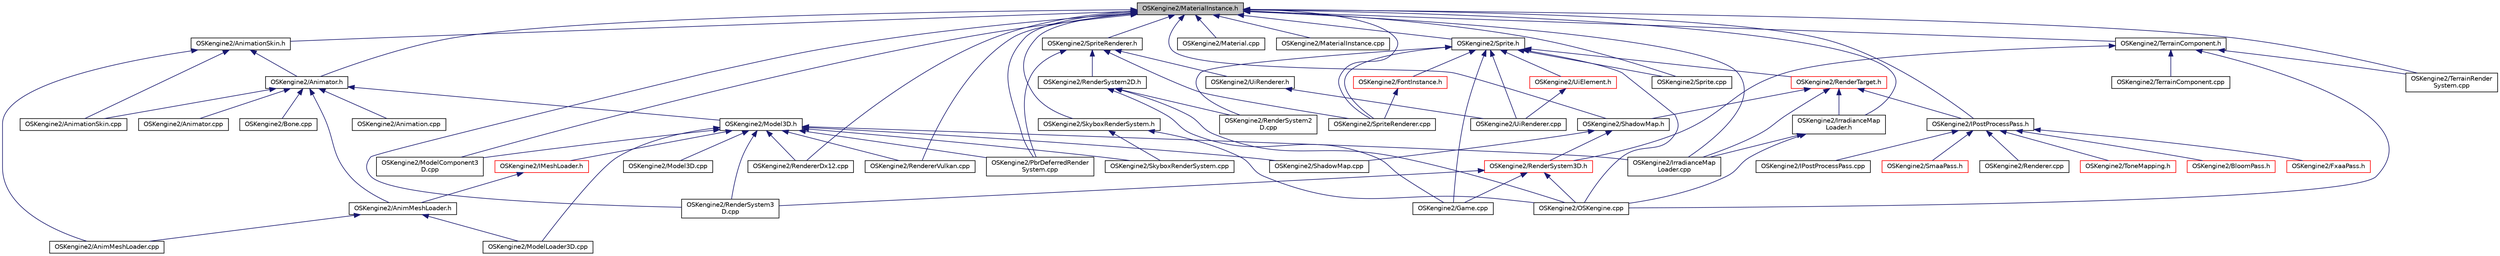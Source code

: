 digraph "OSKengine2/MaterialInstance.h"
{
 // LATEX_PDF_SIZE
  edge [fontname="Helvetica",fontsize="10",labelfontname="Helvetica",labelfontsize="10"];
  node [fontname="Helvetica",fontsize="10",shape=record];
  Node1 [label="OSKengine2/MaterialInstance.h",height=0.2,width=0.4,color="black", fillcolor="grey75", style="filled", fontcolor="black",tooltip=" "];
  Node1 -> Node2 [dir="back",color="midnightblue",fontsize="10",style="solid"];
  Node2 [label="OSKengine2/AnimationSkin.h",height=0.2,width=0.4,color="black", fillcolor="white", style="filled",URL="$_animation_skin_8h.html",tooltip=" "];
  Node2 -> Node3 [dir="back",color="midnightblue",fontsize="10",style="solid"];
  Node3 [label="OSKengine2/AnimMeshLoader.cpp",height=0.2,width=0.4,color="black", fillcolor="white", style="filled",URL="$_anim_mesh_loader_8cpp.html",tooltip=" "];
  Node2 -> Node4 [dir="back",color="midnightblue",fontsize="10",style="solid"];
  Node4 [label="OSKengine2/AnimationSkin.cpp",height=0.2,width=0.4,color="black", fillcolor="white", style="filled",URL="$_animation_skin_8cpp.html",tooltip=" "];
  Node2 -> Node5 [dir="back",color="midnightblue",fontsize="10",style="solid"];
  Node5 [label="OSKengine2/Animator.h",height=0.2,width=0.4,color="black", fillcolor="white", style="filled",URL="$_animator_8h.html",tooltip=" "];
  Node5 -> Node6 [dir="back",color="midnightblue",fontsize="10",style="solid"];
  Node6 [label="OSKengine2/AnimMeshLoader.h",height=0.2,width=0.4,color="black", fillcolor="white", style="filled",URL="$_anim_mesh_loader_8h.html",tooltip=" "];
  Node6 -> Node3 [dir="back",color="midnightblue",fontsize="10",style="solid"];
  Node6 -> Node7 [dir="back",color="midnightblue",fontsize="10",style="solid"];
  Node7 [label="OSKengine2/ModelLoader3D.cpp",height=0.2,width=0.4,color="black", fillcolor="white", style="filled",URL="$_model_loader3_d_8cpp.html",tooltip=" "];
  Node5 -> Node8 [dir="back",color="midnightblue",fontsize="10",style="solid"];
  Node8 [label="OSKengine2/Animation.cpp",height=0.2,width=0.4,color="black", fillcolor="white", style="filled",URL="$_animation_8cpp.html",tooltip=" "];
  Node5 -> Node4 [dir="back",color="midnightblue",fontsize="10",style="solid"];
  Node5 -> Node9 [dir="back",color="midnightblue",fontsize="10",style="solid"];
  Node9 [label="OSKengine2/Animator.cpp",height=0.2,width=0.4,color="black", fillcolor="white", style="filled",URL="$_animator_8cpp.html",tooltip=" "];
  Node5 -> Node10 [dir="back",color="midnightblue",fontsize="10",style="solid"];
  Node10 [label="OSKengine2/Bone.cpp",height=0.2,width=0.4,color="black", fillcolor="white", style="filled",URL="$_bone_8cpp.html",tooltip=" "];
  Node5 -> Node11 [dir="back",color="midnightblue",fontsize="10",style="solid"];
  Node11 [label="OSKengine2/Model3D.h",height=0.2,width=0.4,color="black", fillcolor="white", style="filled",URL="$_model3_d_8h.html",tooltip=" "];
  Node11 -> Node12 [dir="back",color="midnightblue",fontsize="10",style="solid"];
  Node12 [label="OSKengine2/IMeshLoader.h",height=0.2,width=0.4,color="red", fillcolor="white", style="filled",URL="$_i_mesh_loader_8h.html",tooltip=" "];
  Node12 -> Node6 [dir="back",color="midnightblue",fontsize="10",style="solid"];
  Node11 -> Node16 [dir="back",color="midnightblue",fontsize="10",style="solid"];
  Node16 [label="OSKengine2/IrradianceMap\lLoader.cpp",height=0.2,width=0.4,color="black", fillcolor="white", style="filled",URL="$_irradiance_map_loader_8cpp.html",tooltip=" "];
  Node11 -> Node17 [dir="back",color="midnightblue",fontsize="10",style="solid"];
  Node17 [label="OSKengine2/Model3D.cpp",height=0.2,width=0.4,color="black", fillcolor="white", style="filled",URL="$_model3_d_8cpp.html",tooltip=" "];
  Node11 -> Node18 [dir="back",color="midnightblue",fontsize="10",style="solid"];
  Node18 [label="OSKengine2/ModelComponent3\lD.cpp",height=0.2,width=0.4,color="black", fillcolor="white", style="filled",URL="$_model_component3_d_8cpp.html",tooltip=" "];
  Node11 -> Node7 [dir="back",color="midnightblue",fontsize="10",style="solid"];
  Node11 -> Node19 [dir="back",color="midnightblue",fontsize="10",style="solid"];
  Node19 [label="OSKengine2/PbrDeferredRender\lSystem.cpp",height=0.2,width=0.4,color="black", fillcolor="white", style="filled",URL="$_pbr_deferred_render_system_8cpp.html",tooltip=" "];
  Node11 -> Node20 [dir="back",color="midnightblue",fontsize="10",style="solid"];
  Node20 [label="OSKengine2/RenderSystem3\lD.cpp",height=0.2,width=0.4,color="black", fillcolor="white", style="filled",URL="$_render_system3_d_8cpp.html",tooltip=" "];
  Node11 -> Node21 [dir="back",color="midnightblue",fontsize="10",style="solid"];
  Node21 [label="OSKengine2/RendererDx12.cpp",height=0.2,width=0.4,color="black", fillcolor="white", style="filled",URL="$_renderer_dx12_8cpp.html",tooltip=" "];
  Node11 -> Node22 [dir="back",color="midnightblue",fontsize="10",style="solid"];
  Node22 [label="OSKengine2/RendererVulkan.cpp",height=0.2,width=0.4,color="black", fillcolor="white", style="filled",URL="$_renderer_vulkan_8cpp.html",tooltip=" "];
  Node11 -> Node23 [dir="back",color="midnightblue",fontsize="10",style="solid"];
  Node23 [label="OSKengine2/ShadowMap.cpp",height=0.2,width=0.4,color="black", fillcolor="white", style="filled",URL="$_shadow_map_8cpp.html",tooltip=" "];
  Node11 -> Node24 [dir="back",color="midnightblue",fontsize="10",style="solid"];
  Node24 [label="OSKengine2/SkyboxRenderSystem.cpp",height=0.2,width=0.4,color="black", fillcolor="white", style="filled",URL="$_skybox_render_system_8cpp.html",tooltip=" "];
  Node1 -> Node5 [dir="back",color="midnightblue",fontsize="10",style="solid"];
  Node1 -> Node25 [dir="back",color="midnightblue",fontsize="10",style="solid"];
  Node25 [label="OSKengine2/IPostProcessPass.h",height=0.2,width=0.4,color="black", fillcolor="white", style="filled",URL="$_i_post_process_pass_8h.html",tooltip=" "];
  Node25 -> Node26 [dir="back",color="midnightblue",fontsize="10",style="solid"];
  Node26 [label="OSKengine2/BloomPass.h",height=0.2,width=0.4,color="red", fillcolor="white", style="filled",URL="$_bloom_pass_8h.html",tooltip=" "];
  Node25 -> Node28 [dir="back",color="midnightblue",fontsize="10",style="solid"];
  Node28 [label="OSKengine2/FxaaPass.h",height=0.2,width=0.4,color="red", fillcolor="white", style="filled",URL="$_fxaa_pass_8h.html",tooltip=" "];
  Node25 -> Node30 [dir="back",color="midnightblue",fontsize="10",style="solid"];
  Node30 [label="OSKengine2/IPostProcessPass.cpp",height=0.2,width=0.4,color="black", fillcolor="white", style="filled",URL="$_i_post_process_pass_8cpp.html",tooltip=" "];
  Node25 -> Node31 [dir="back",color="midnightblue",fontsize="10",style="solid"];
  Node31 [label="OSKengine2/Renderer.cpp",height=0.2,width=0.4,color="black", fillcolor="white", style="filled",URL="$_renderer_8cpp.html",tooltip=" "];
  Node25 -> Node32 [dir="back",color="midnightblue",fontsize="10",style="solid"];
  Node32 [label="OSKengine2/SmaaPass.h",height=0.2,width=0.4,color="red", fillcolor="white", style="filled",URL="$_smaa_pass_8h.html",tooltip=" "];
  Node25 -> Node34 [dir="back",color="midnightblue",fontsize="10",style="solid"];
  Node34 [label="OSKengine2/ToneMapping.h",height=0.2,width=0.4,color="red", fillcolor="white", style="filled",URL="$_tone_mapping_8h.html",tooltip=" "];
  Node1 -> Node16 [dir="back",color="midnightblue",fontsize="10",style="solid"];
  Node1 -> Node36 [dir="back",color="midnightblue",fontsize="10",style="solid"];
  Node36 [label="OSKengine2/IrradianceMap\lLoader.h",height=0.2,width=0.4,color="black", fillcolor="white", style="filled",URL="$_irradiance_map_loader_8h.html",tooltip=" "];
  Node36 -> Node16 [dir="back",color="midnightblue",fontsize="10",style="solid"];
  Node36 -> Node37 [dir="back",color="midnightblue",fontsize="10",style="solid"];
  Node37 [label="OSKengine2/OSKengine.cpp",height=0.2,width=0.4,color="black", fillcolor="white", style="filled",URL="$_o_s_kengine_8cpp.html",tooltip=" "];
  Node1 -> Node38 [dir="back",color="midnightblue",fontsize="10",style="solid"];
  Node38 [label="OSKengine2/Material.cpp",height=0.2,width=0.4,color="black", fillcolor="white", style="filled",URL="$_material_8cpp.html",tooltip=" "];
  Node1 -> Node39 [dir="back",color="midnightblue",fontsize="10",style="solid"];
  Node39 [label="OSKengine2/MaterialInstance.cpp",height=0.2,width=0.4,color="black", fillcolor="white", style="filled",URL="$_material_instance_8cpp.html",tooltip=" "];
  Node1 -> Node18 [dir="back",color="midnightblue",fontsize="10",style="solid"];
  Node1 -> Node19 [dir="back",color="midnightblue",fontsize="10",style="solid"];
  Node1 -> Node20 [dir="back",color="midnightblue",fontsize="10",style="solid"];
  Node1 -> Node21 [dir="back",color="midnightblue",fontsize="10",style="solid"];
  Node1 -> Node22 [dir="back",color="midnightblue",fontsize="10",style="solid"];
  Node1 -> Node40 [dir="back",color="midnightblue",fontsize="10",style="solid"];
  Node40 [label="OSKengine2/ShadowMap.h",height=0.2,width=0.4,color="black", fillcolor="white", style="filled",URL="$_shadow_map_8h.html",tooltip=" "];
  Node40 -> Node41 [dir="back",color="midnightblue",fontsize="10",style="solid"];
  Node41 [label="OSKengine2/RenderSystem3D.h",height=0.2,width=0.4,color="red", fillcolor="white", style="filled",URL="$_render_system3_d_8h.html",tooltip=" "];
  Node41 -> Node42 [dir="back",color="midnightblue",fontsize="10",style="solid"];
  Node42 [label="OSKengine2/Game.cpp",height=0.2,width=0.4,color="black", fillcolor="white", style="filled",URL="$_game_8cpp.html",tooltip=" "];
  Node41 -> Node37 [dir="back",color="midnightblue",fontsize="10",style="solid"];
  Node41 -> Node20 [dir="back",color="midnightblue",fontsize="10",style="solid"];
  Node40 -> Node23 [dir="back",color="midnightblue",fontsize="10",style="solid"];
  Node1 -> Node44 [dir="back",color="midnightblue",fontsize="10",style="solid"];
  Node44 [label="OSKengine2/SkyboxRenderSystem.h",height=0.2,width=0.4,color="black", fillcolor="white", style="filled",URL="$_skybox_render_system_8h.html",tooltip=" "];
  Node44 -> Node37 [dir="back",color="midnightblue",fontsize="10",style="solid"];
  Node44 -> Node24 [dir="back",color="midnightblue",fontsize="10",style="solid"];
  Node1 -> Node45 [dir="back",color="midnightblue",fontsize="10",style="solid"];
  Node45 [label="OSKengine2/Sprite.cpp",height=0.2,width=0.4,color="black", fillcolor="white", style="filled",URL="$_sprite_8cpp.html",tooltip=" "];
  Node1 -> Node46 [dir="back",color="midnightblue",fontsize="10",style="solid"];
  Node46 [label="OSKengine2/Sprite.h",height=0.2,width=0.4,color="black", fillcolor="white", style="filled",URL="$_sprite_8h.html",tooltip=" "];
  Node46 -> Node47 [dir="back",color="midnightblue",fontsize="10",style="solid"];
  Node47 [label="OSKengine2/FontInstance.h",height=0.2,width=0.4,color="red", fillcolor="white", style="filled",URL="$_font_instance_8h.html",tooltip=" "];
  Node47 -> Node51 [dir="back",color="midnightblue",fontsize="10",style="solid"];
  Node51 [label="OSKengine2/SpriteRenderer.cpp",height=0.2,width=0.4,color="black", fillcolor="white", style="filled",URL="$_sprite_renderer_8cpp.html",tooltip=" "];
  Node46 -> Node42 [dir="back",color="midnightblue",fontsize="10",style="solid"];
  Node46 -> Node37 [dir="back",color="midnightblue",fontsize="10",style="solid"];
  Node46 -> Node53 [dir="back",color="midnightblue",fontsize="10",style="solid"];
  Node53 [label="OSKengine2/RenderSystem2\lD.cpp",height=0.2,width=0.4,color="black", fillcolor="white", style="filled",URL="$_render_system2_d_8cpp.html",tooltip=" "];
  Node46 -> Node54 [dir="back",color="midnightblue",fontsize="10",style="solid"];
  Node54 [label="OSKengine2/RenderTarget.h",height=0.2,width=0.4,color="red", fillcolor="white", style="filled",URL="$_render_target_8h.html",tooltip=" "];
  Node54 -> Node25 [dir="back",color="midnightblue",fontsize="10",style="solid"];
  Node54 -> Node16 [dir="back",color="midnightblue",fontsize="10",style="solid"];
  Node54 -> Node36 [dir="back",color="midnightblue",fontsize="10",style="solid"];
  Node54 -> Node40 [dir="back",color="midnightblue",fontsize="10",style="solid"];
  Node46 -> Node45 [dir="back",color="midnightblue",fontsize="10",style="solid"];
  Node46 -> Node51 [dir="back",color="midnightblue",fontsize="10",style="solid"];
  Node46 -> Node111 [dir="back",color="midnightblue",fontsize="10",style="solid"];
  Node111 [label="OSKengine2/UiElement.h",height=0.2,width=0.4,color="red", fillcolor="white", style="filled",URL="$_ui_element_8h.html",tooltip=" "];
  Node111 -> Node113 [dir="back",color="midnightblue",fontsize="10",style="solid"];
  Node113 [label="OSKengine2/UiRenderer.cpp",height=0.2,width=0.4,color="black", fillcolor="white", style="filled",URL="$_ui_renderer_8cpp.html",tooltip=" "];
  Node46 -> Node113 [dir="back",color="midnightblue",fontsize="10",style="solid"];
  Node1 -> Node51 [dir="back",color="midnightblue",fontsize="10",style="solid"];
  Node1 -> Node114 [dir="back",color="midnightblue",fontsize="10",style="solid"];
  Node114 [label="OSKengine2/SpriteRenderer.h",height=0.2,width=0.4,color="black", fillcolor="white", style="filled",URL="$_sprite_renderer_8h.html",tooltip=" "];
  Node114 -> Node19 [dir="back",color="midnightblue",fontsize="10",style="solid"];
  Node114 -> Node105 [dir="back",color="midnightblue",fontsize="10",style="solid"];
  Node105 [label="OSKengine2/RenderSystem2D.h",height=0.2,width=0.4,color="black", fillcolor="white", style="filled",URL="$_render_system2_d_8h.html",tooltip=" "];
  Node105 -> Node42 [dir="back",color="midnightblue",fontsize="10",style="solid"];
  Node105 -> Node37 [dir="back",color="midnightblue",fontsize="10",style="solid"];
  Node105 -> Node53 [dir="back",color="midnightblue",fontsize="10",style="solid"];
  Node114 -> Node51 [dir="back",color="midnightblue",fontsize="10",style="solid"];
  Node114 -> Node115 [dir="back",color="midnightblue",fontsize="10",style="solid"];
  Node115 [label="OSKengine2/UiRenderer.h",height=0.2,width=0.4,color="black", fillcolor="white", style="filled",URL="$_ui_renderer_8h.html",tooltip=" "];
  Node115 -> Node113 [dir="back",color="midnightblue",fontsize="10",style="solid"];
  Node1 -> Node116 [dir="back",color="midnightblue",fontsize="10",style="solid"];
  Node116 [label="OSKengine2/TerrainComponent.h",height=0.2,width=0.4,color="black", fillcolor="white", style="filled",URL="$_terrain_component_8h.html",tooltip=" "];
  Node116 -> Node37 [dir="back",color="midnightblue",fontsize="10",style="solid"];
  Node116 -> Node41 [dir="back",color="midnightblue",fontsize="10",style="solid"];
  Node116 -> Node97 [dir="back",color="midnightblue",fontsize="10",style="solid"];
  Node97 [label="OSKengine2/TerrainComponent.cpp",height=0.2,width=0.4,color="black", fillcolor="white", style="filled",URL="$_terrain_component_8cpp.html",tooltip=" "];
  Node116 -> Node98 [dir="back",color="midnightblue",fontsize="10",style="solid"];
  Node98 [label="OSKengine2/TerrainRender\lSystem.cpp",height=0.2,width=0.4,color="black", fillcolor="white", style="filled",URL="$_terrain_render_system_8cpp.html",tooltip=" "];
  Node1 -> Node98 [dir="back",color="midnightblue",fontsize="10",style="solid"];
}

